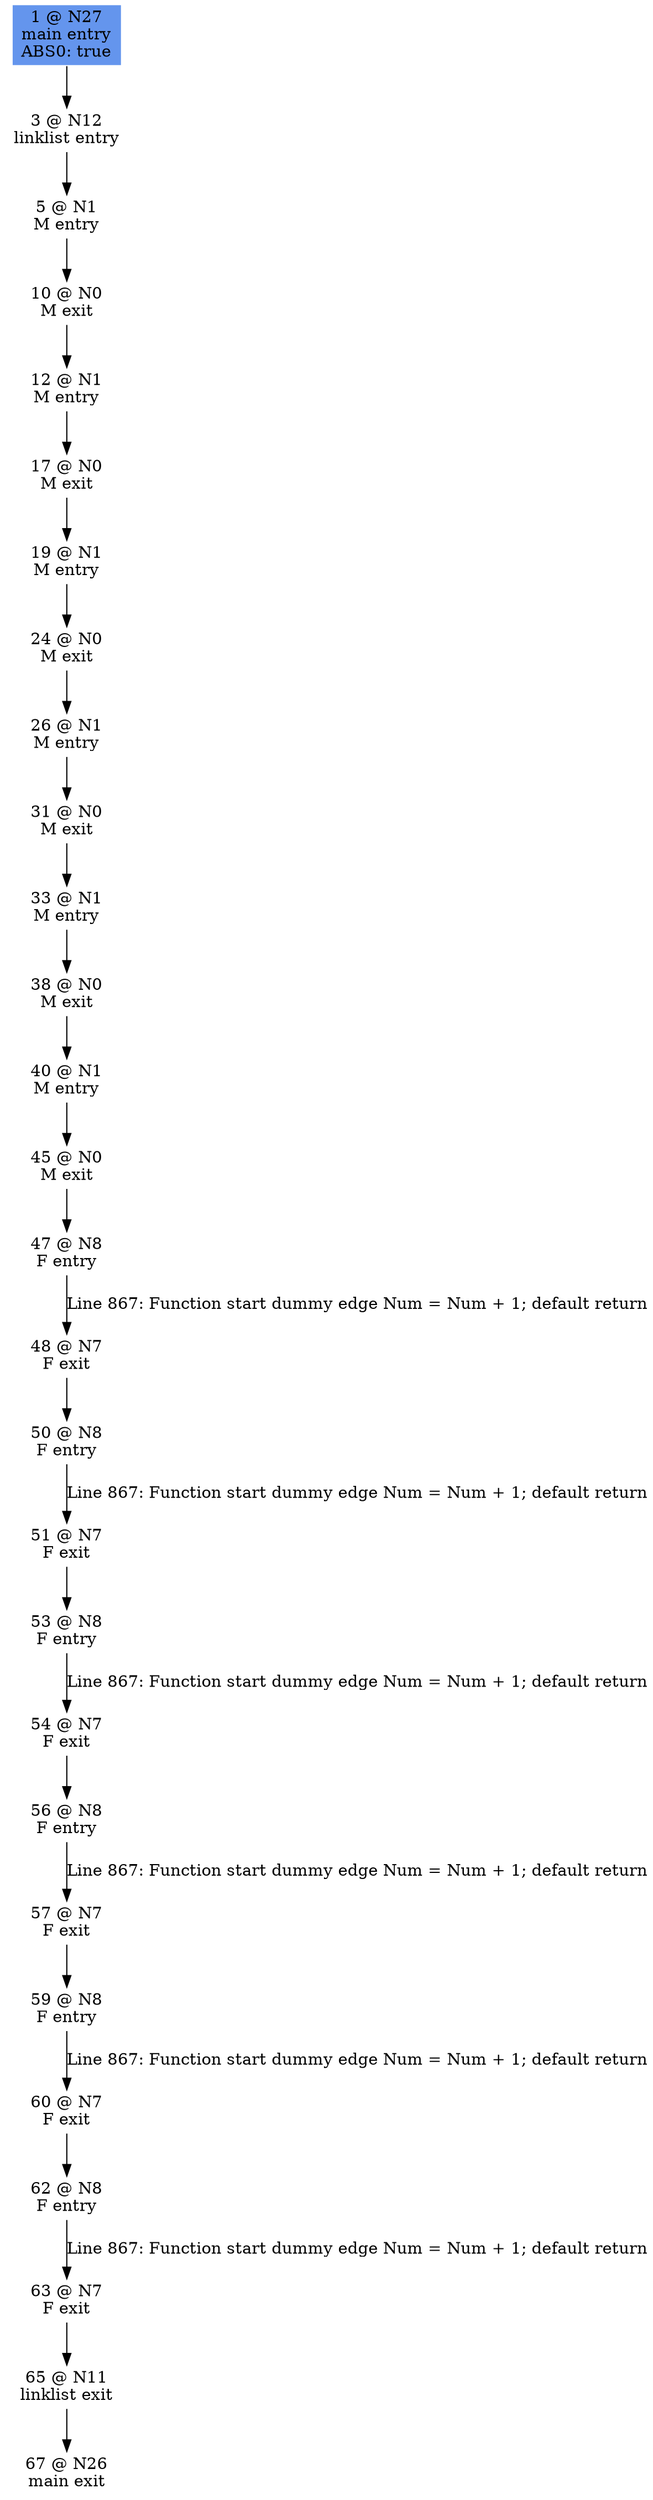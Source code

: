 digraph ARG {
node [style="filled" shape="box" color="white"]
1 [fillcolor="cornflowerblue" label="1 @ N27\nmain entry\nABS0: true" id="1"]
3 [label="3 @ N12\nlinklist entry" id="3"]
5 [label="5 @ N1\nM entry" id="5"]
10 [label="10 @ N0\nM exit" id="10"]
12 [label="12 @ N1\nM entry" id="12"]
17 [label="17 @ N0\nM exit" id="17"]
19 [label="19 @ N1\nM entry" id="19"]
24 [label="24 @ N0\nM exit" id="24"]
26 [label="26 @ N1\nM entry" id="26"]
31 [label="31 @ N0\nM exit" id="31"]
33 [label="33 @ N1\nM entry" id="33"]
38 [label="38 @ N0\nM exit" id="38"]
40 [label="40 @ N1\nM entry" id="40"]
45 [label="45 @ N0\nM exit" id="45"]
47 [label="47 @ N8\nF entry" id="47"]
48 [label="48 @ N7\nF exit" id="48"]
50 [label="50 @ N8\nF entry" id="50"]
51 [label="51 @ N7\nF exit" id="51"]
53 [label="53 @ N8\nF entry" id="53"]
54 [label="54 @ N7\nF exit" id="54"]
56 [label="56 @ N8\nF entry" id="56"]
57 [label="57 @ N7\nF exit" id="57"]
59 [label="59 @ N8\nF entry" id="59"]
60 [label="60 @ N7\nF exit" id="60"]
62 [label="62 @ N8\nF entry" id="62"]
63 [label="63 @ N7\nF exit" id="63"]
65 [label="65 @ N11\nlinklist exit" id="65"]
67 [label="67 @ N26\nmain exit" id="67"]
1 -> 3 []
3 -> 5 []
5 -> 10 []
10 -> 12 []
12 -> 17 []
17 -> 19 []
19 -> 24 []
24 -> 26 []
26 -> 31 []
31 -> 33 []
33 -> 38 []
38 -> 40 []
40 -> 45 []
45 -> 47 []
47 -> 48 [label="Line 867: Function start dummy edge Num = Num + 1; default return" id="47 -> 48"]
48 -> 50 []
50 -> 51 [label="Line 867: Function start dummy edge Num = Num + 1; default return" id="50 -> 51"]
51 -> 53 []
53 -> 54 [label="Line 867: Function start dummy edge Num = Num + 1; default return" id="53 -> 54"]
54 -> 56 []
56 -> 57 [label="Line 867: Function start dummy edge Num = Num + 1; default return" id="56 -> 57"]
57 -> 59 []
59 -> 60 [label="Line 867: Function start dummy edge Num = Num + 1; default return" id="59 -> 60"]
60 -> 62 []
62 -> 63 [label="Line 867: Function start dummy edge Num = Num + 1; default return" id="62 -> 63"]
63 -> 65 []
65 -> 67 []
}
